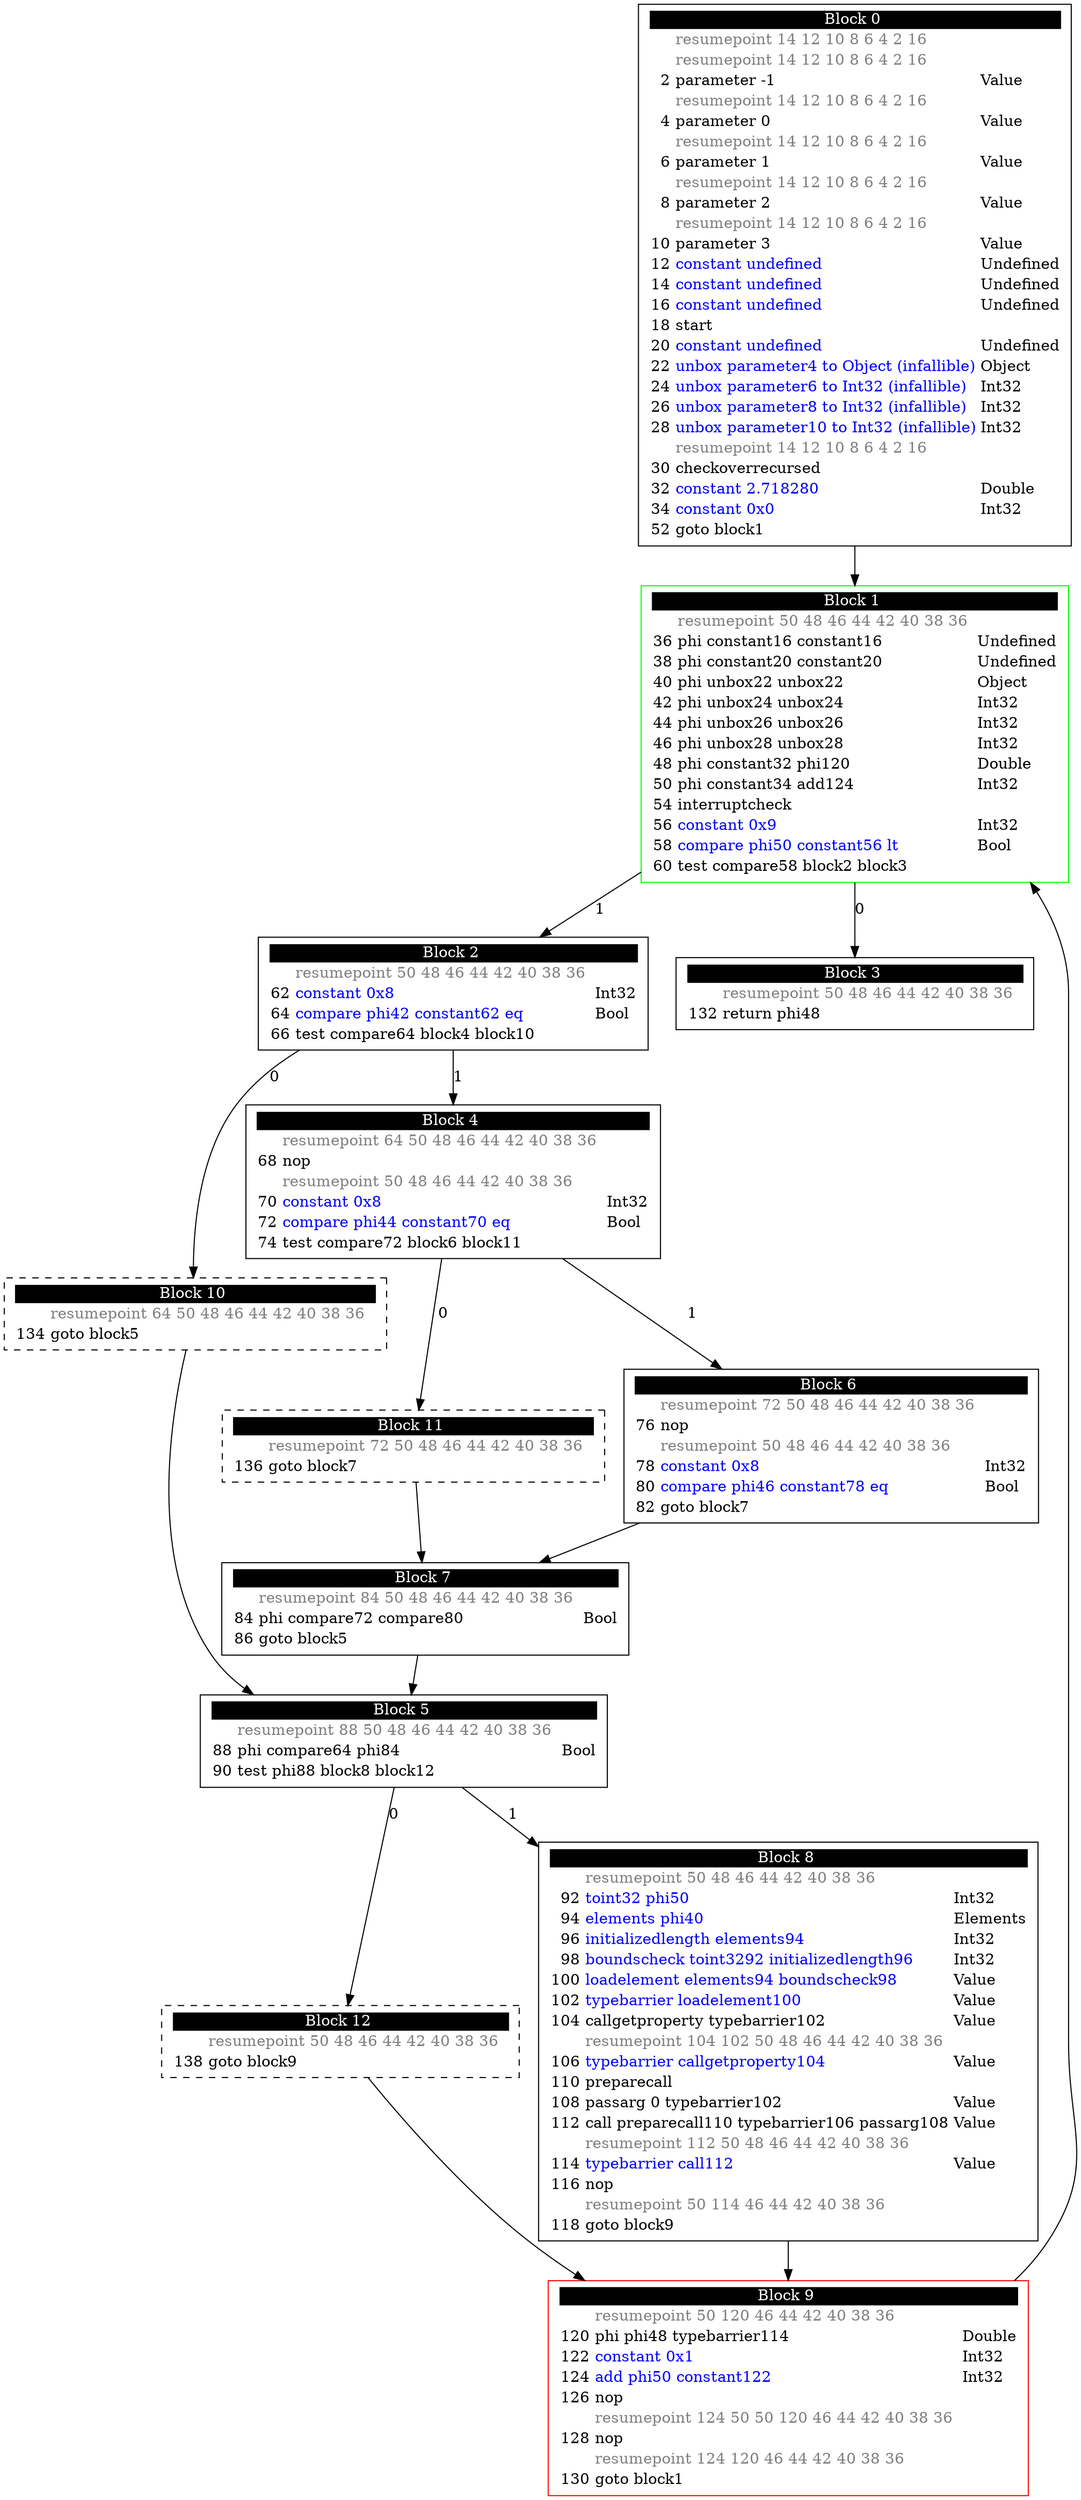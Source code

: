 digraph {
  rankdir=TB
  splines=true

  "Block0" [ shape=box label=<<table border="0" cellborder="0" cellpadding="1"><tr><td align="center" bgcolor="black" colspan="3"><font color="white">Block 0 </font></td></tr><tr><td align="left"></td><td align="left"><font color="grey50">resumepoint 14 12 10 8 6 4 2 16 </font></td><td></td></tr><tr><td align="left"></td><td align="left"><font color="grey50">resumepoint 14 12 10 8 6 4 2 16 </font></td><td></td></tr><tr><td align="right" port="i2">2</td><td align="left">parameter -1</td><td align="left">Value</td></tr><tr><td align="left"></td><td align="left"><font color="grey50">resumepoint 14 12 10 8 6 4 2 16 </font></td><td></td></tr><tr><td align="right" port="i4">4</td><td align="left">parameter 0</td><td align="left">Value</td></tr><tr><td align="left"></td><td align="left"><font color="grey50">resumepoint 14 12 10 8 6 4 2 16 </font></td><td></td></tr><tr><td align="right" port="i6">6</td><td align="left">parameter 1</td><td align="left">Value</td></tr><tr><td align="left"></td><td align="left"><font color="grey50">resumepoint 14 12 10 8 6 4 2 16 </font></td><td></td></tr><tr><td align="right" port="i8">8</td><td align="left">parameter 2</td><td align="left">Value</td></tr><tr><td align="left"></td><td align="left"><font color="grey50">resumepoint 14 12 10 8 6 4 2 16 </font></td><td></td></tr><tr><td align="right" port="i10">10</td><td align="left">parameter 3</td><td align="left">Value</td></tr><tr><td align="right" port="i12">12</td><td align="left"><font color="blue">constant undefined</font></td><td align="left">Undefined</td></tr><tr><td align="right" port="i14">14</td><td align="left"><font color="blue">constant undefined</font></td><td align="left">Undefined</td></tr><tr><td align="right" port="i16">16</td><td align="left"><font color="blue">constant undefined</font></td><td align="left">Undefined</td></tr><tr><td align="right" port="i18">18</td><td align="left">start</td></tr><tr><td align="right" port="i20">20</td><td align="left"><font color="blue">constant undefined</font></td><td align="left">Undefined</td></tr><tr><td align="right" port="i22">22</td><td align="left"><font color="blue">unbox parameter4 to Object (infallible)</font></td><td align="left">Object</td></tr><tr><td align="right" port="i24">24</td><td align="left"><font color="blue">unbox parameter6 to Int32 (infallible)</font></td><td align="left">Int32</td></tr><tr><td align="right" port="i26">26</td><td align="left"><font color="blue">unbox parameter8 to Int32 (infallible)</font></td><td align="left">Int32</td></tr><tr><td align="right" port="i28">28</td><td align="left"><font color="blue">unbox parameter10 to Int32 (infallible)</font></td><td align="left">Int32</td></tr><tr><td align="left"></td><td align="left"><font color="grey50">resumepoint 14 12 10 8 6 4 2 16 </font></td><td></td></tr><tr><td align="right" port="i30">30</td><td align="left">checkoverrecursed</td></tr><tr><td align="right" port="i32">32</td><td align="left"><font color="blue">constant 2.718280</font></td><td align="left">Double</td></tr><tr><td align="right" port="i34">34</td><td align="left"><font color="blue">constant 0x0</font></td><td align="left">Int32</td></tr><tr><td align="right" port="i52">52</td><td align="left">goto block1</td></tr></table>> ] ;
  "Block1" [ color=green shape=box label=<<table border="0" cellborder="0" cellpadding="1"><tr><td align="center" bgcolor="black" colspan="3"><font color="white">Block 1 </font></td></tr><tr><td align="left"></td><td align="left"><font color="grey50">resumepoint 50 48 46 44 42 40 38 36 </font></td><td></td></tr><tr><td align="right" port="i36">36</td><td align="left">phi constant16 constant16</td><td align="left">Undefined</td></tr><tr><td align="right" port="i38">38</td><td align="left">phi constant20 constant20</td><td align="left">Undefined</td></tr><tr><td align="right" port="i40">40</td><td align="left">phi unbox22 unbox22</td><td align="left">Object</td></tr><tr><td align="right" port="i42">42</td><td align="left">phi unbox24 unbox24</td><td align="left">Int32</td></tr><tr><td align="right" port="i44">44</td><td align="left">phi unbox26 unbox26</td><td align="left">Int32</td></tr><tr><td align="right" port="i46">46</td><td align="left">phi unbox28 unbox28</td><td align="left">Int32</td></tr><tr><td align="right" port="i48">48</td><td align="left">phi constant32 phi120</td><td align="left">Double</td></tr><tr><td align="right" port="i50">50</td><td align="left">phi constant34 add124</td><td align="left">Int32</td></tr><tr><td align="right" port="i54">54</td><td align="left">interruptcheck</td></tr><tr><td align="right" port="i56">56</td><td align="left"><font color="blue">constant 0x9</font></td><td align="left">Int32</td></tr><tr><td align="right" port="i58">58</td><td align="left"><font color="blue">compare phi50 constant56 lt</font></td><td align="left">Bool</td></tr><tr><td align="right" port="i60">60</td><td align="left">test compare58 block2 block3</td></tr></table>> ] ;
  "Block2" [ shape=box label=<<table border="0" cellborder="0" cellpadding="1"><tr><td align="center" bgcolor="black" colspan="3"><font color="white">Block 2 </font></td></tr><tr><td align="left"></td><td align="left"><font color="grey50">resumepoint 50 48 46 44 42 40 38 36 </font></td><td></td></tr><tr><td align="right" port="i62">62</td><td align="left"><font color="blue">constant 0x8</font></td><td align="left">Int32</td></tr><tr><td align="right" port="i64">64</td><td align="left"><font color="blue">compare phi42 constant62 eq</font></td><td align="left">Bool</td></tr><tr><td align="right" port="i66">66</td><td align="left">test compare64 block4 block10</td></tr></table>> ] ;
  "Block10" [ shape=box style=dashed label=<<table border="0" cellborder="0" cellpadding="1"><tr><td align="center" bgcolor="black" colspan="3"><font color="white">Block 10 </font></td></tr><tr><td align="left"></td><td align="left"><font color="grey50">resumepoint 64 50 48 46 44 42 40 38 36 </font></td><td></td></tr><tr><td align="right" port="i134">134</td><td align="left">goto block5</td></tr></table>> ] ;
  "Block4" [ shape=box label=<<table border="0" cellborder="0" cellpadding="1"><tr><td align="center" bgcolor="black" colspan="3"><font color="white">Block 4 </font></td></tr><tr><td align="left"></td><td align="left"><font color="grey50">resumepoint 64 50 48 46 44 42 40 38 36 </font></td><td></td></tr><tr><td align="right" port="i68">68</td><td align="left">nop</td></tr><tr><td align="left"></td><td align="left"><font color="grey50">resumepoint 50 48 46 44 42 40 38 36 </font></td><td></td></tr><tr><td align="right" port="i70">70</td><td align="left"><font color="blue">constant 0x8</font></td><td align="left">Int32</td></tr><tr><td align="right" port="i72">72</td><td align="left"><font color="blue">compare phi44 constant70 eq</font></td><td align="left">Bool</td></tr><tr><td align="right" port="i74">74</td><td align="left">test compare72 block6 block11</td></tr></table>> ] ;
  "Block11" [ shape=box style=dashed label=<<table border="0" cellborder="0" cellpadding="1"><tr><td align="center" bgcolor="black" colspan="3"><font color="white">Block 11 </font></td></tr><tr><td align="left"></td><td align="left"><font color="grey50">resumepoint 72 50 48 46 44 42 40 38 36 </font></td><td></td></tr><tr><td align="right" port="i136">136</td><td align="left">goto block7</td></tr></table>> ] ;
  "Block6" [ shape=box label=<<table border="0" cellborder="0" cellpadding="1"><tr><td align="center" bgcolor="black" colspan="3"><font color="white">Block 6 </font></td></tr><tr><td align="left"></td><td align="left"><font color="grey50">resumepoint 72 50 48 46 44 42 40 38 36 </font></td><td></td></tr><tr><td align="right" port="i76">76</td><td align="left">nop</td></tr><tr><td align="left"></td><td align="left"><font color="grey50">resumepoint 50 48 46 44 42 40 38 36 </font></td><td></td></tr><tr><td align="right" port="i78">78</td><td align="left"><font color="blue">constant 0x8</font></td><td align="left">Int32</td></tr><tr><td align="right" port="i80">80</td><td align="left"><font color="blue">compare phi46 constant78 eq</font></td><td align="left">Bool</td></tr><tr><td align="right" port="i82">82</td><td align="left">goto block7</td></tr></table>> ] ;
  "Block7" [ shape=box label=<<table border="0" cellborder="0" cellpadding="1"><tr><td align="center" bgcolor="black" colspan="3"><font color="white">Block 7 </font></td></tr><tr><td align="left"></td><td align="left"><font color="grey50">resumepoint 84 50 48 46 44 42 40 38 36 </font></td><td></td></tr><tr><td align="right" port="i84">84</td><td align="left">phi compare72 compare80</td><td align="left">Bool</td></tr><tr><td align="right" port="i86">86</td><td align="left">goto block5</td></tr></table>> ] ;
  "Block5" [ shape=box label=<<table border="0" cellborder="0" cellpadding="1"><tr><td align="center" bgcolor="black" colspan="3"><font color="white">Block 5 </font></td></tr><tr><td align="left"></td><td align="left"><font color="grey50">resumepoint 88 50 48 46 44 42 40 38 36 </font></td><td></td></tr><tr><td align="right" port="i88">88</td><td align="left">phi compare64 phi84</td><td align="left">Bool</td></tr><tr><td align="right" port="i90">90</td><td align="left">test phi88 block8 block12</td></tr></table>> ] ;
  "Block12" [ shape=box style=dashed label=<<table border="0" cellborder="0" cellpadding="1"><tr><td align="center" bgcolor="black" colspan="3"><font color="white">Block 12 </font></td></tr><tr><td align="left"></td><td align="left"><font color="grey50">resumepoint 50 48 46 44 42 40 38 36 </font></td><td></td></tr><tr><td align="right" port="i138">138</td><td align="left">goto block9</td></tr></table>> ] ;
  "Block8" [ shape=box label=<<table border="0" cellborder="0" cellpadding="1"><tr><td align="center" bgcolor="black" colspan="3"><font color="white">Block 8 </font></td></tr><tr><td align="left"></td><td align="left"><font color="grey50">resumepoint 50 48 46 44 42 40 38 36 </font></td><td></td></tr><tr><td align="right" port="i92">92</td><td align="left"><font color="blue">toint32 phi50</font></td><td align="left">Int32</td></tr><tr><td align="right" port="i94">94</td><td align="left"><font color="blue">elements phi40</font></td><td align="left">Elements</td></tr><tr><td align="right" port="i96">96</td><td align="left"><font color="blue">initializedlength elements94</font></td><td align="left">Int32</td></tr><tr><td align="right" port="i98">98</td><td align="left"><font color="blue">boundscheck toint3292 initializedlength96</font></td><td align="left">Int32</td></tr><tr><td align="right" port="i100">100</td><td align="left"><font color="blue">loadelement elements94 boundscheck98</font></td><td align="left">Value</td></tr><tr><td align="right" port="i102">102</td><td align="left"><font color="blue">typebarrier loadelement100</font></td><td align="left">Value</td></tr><tr><td align="right" port="i104">104</td><td align="left">callgetproperty typebarrier102</td><td align="left">Value</td></tr><tr><td align="left"></td><td align="left"><font color="grey50">resumepoint 104 102 50 48 46 44 42 40 38 36 </font></td><td></td></tr><tr><td align="right" port="i106">106</td><td align="left"><font color="blue">typebarrier callgetproperty104</font></td><td align="left">Value</td></tr><tr><td align="right" port="i110">110</td><td align="left">preparecall</td></tr><tr><td align="right" port="i108">108</td><td align="left">passarg 0 typebarrier102</td><td align="left">Value</td></tr><tr><td align="right" port="i112">112</td><td align="left">call preparecall110 typebarrier106 passarg108</td><td align="left">Value</td></tr><tr><td align="left"></td><td align="left"><font color="grey50">resumepoint 112 50 48 46 44 42 40 38 36 </font></td><td></td></tr><tr><td align="right" port="i114">114</td><td align="left"><font color="blue">typebarrier call112</font></td><td align="left">Value</td></tr><tr><td align="right" port="i116">116</td><td align="left">nop</td></tr><tr><td align="left"></td><td align="left"><font color="grey50">resumepoint 50 114 46 44 42 40 38 36 </font></td><td></td></tr><tr><td align="right" port="i118">118</td><td align="left">goto block9</td></tr></table>> ] ;
  "Block9" [ color=red shape=box label=<<table border="0" cellborder="0" cellpadding="1"><tr><td align="center" bgcolor="black" colspan="3"><font color="white">Block 9 </font></td></tr><tr><td align="left"></td><td align="left"><font color="grey50">resumepoint 50 120 46 44 42 40 38 36 </font></td><td></td></tr><tr><td align="right" port="i120">120</td><td align="left">phi phi48 typebarrier114</td><td align="left">Double</td></tr><tr><td align="right" port="i122">122</td><td align="left"><font color="blue">constant 0x1</font></td><td align="left">Int32</td></tr><tr><td align="right" port="i124">124</td><td align="left"><font color="blue">add phi50 constant122</font></td><td align="left">Int32</td></tr><tr><td align="right" port="i126">126</td><td align="left">nop</td></tr><tr><td align="left"></td><td align="left"><font color="grey50">resumepoint 124 50 50 120 46 44 42 40 38 36 </font></td><td></td></tr><tr><td align="right" port="i128">128</td><td align="left">nop</td></tr><tr><td align="left"></td><td align="left"><font color="grey50">resumepoint 124 120 46 44 42 40 38 36 </font></td><td></td></tr><tr><td align="right" port="i130">130</td><td align="left">goto block1</td></tr></table>> ] ;
  "Block3" [ shape=box label=<<table border="0" cellborder="0" cellpadding="1"><tr><td align="center" bgcolor="black" colspan="3"><font color="white">Block 3 </font></td></tr><tr><td align="left"></td><td align="left"><font color="grey50">resumepoint 50 48 46 44 42 40 38 36 </font></td><td></td></tr><tr><td align="right" port="i132">132</td><td align="left">return phi48</td></tr></table>> ] ;

  "Block0" -> "Block1" ;
  "Block1" -> "Block2" [ label=1 ] ;
  "Block1" -> "Block3" [ label=0 ] ;
  "Block2" -> "Block4" [ label=1 ] ;
  "Block2" -> "Block10" [ label=0 ] ;
  "Block10" -> "Block5" ;
  "Block4" -> "Block6" [ label=1 ] ;
  "Block4" -> "Block11" [ label=0 ] ;
  "Block11" -> "Block7" ;
  "Block6" -> "Block7" ;
  "Block7" -> "Block5" ;
  "Block5" -> "Block8" [ label=1 ] ;
  "Block5" -> "Block12" [ label=0 ] ;
  "Block12" -> "Block9" ;
  "Block8" -> "Block9" ;
  "Block9" -> "Block1" ;
}
